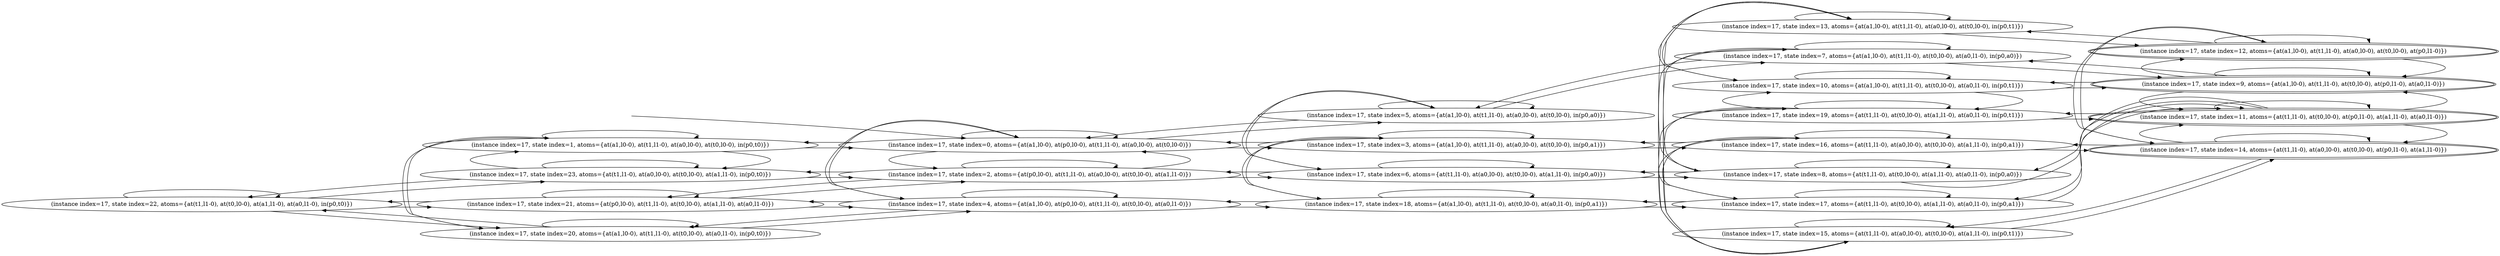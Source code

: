 digraph {
rankdir="LR"
s22[label="(instance index=17, state index=22, atoms={at(t1,l1-0), at(t0,l0-0), at(a1,l1-0), at(a0,l1-0), in(p0,t0)})"]
s21[label="(instance index=17, state index=21, atoms={at(p0,l0-0), at(t1,l1-0), at(t0,l0-0), at(a1,l1-0), at(a0,l1-0)})"]
s20[label="(instance index=17, state index=20, atoms={at(a1,l0-0), at(t1,l1-0), at(t0,l0-0), at(a0,l1-0), in(p0,t0)})"]
s1[label="(instance index=17, state index=1, atoms={at(a1,l0-0), at(t1,l1-0), at(a0,l0-0), at(t0,l0-0), in(p0,t0)})"]
s23[label="(instance index=17, state index=23, atoms={at(t1,l1-0), at(a0,l0-0), at(t0,l0-0), at(a1,l1-0), in(p0,t0)})"]
s2[label="(instance index=17, state index=2, atoms={at(p0,l0-0), at(t1,l1-0), at(a0,l0-0), at(t0,l0-0), at(a1,l1-0)})"]
s4[label="(instance index=17, state index=4, atoms={at(a1,l0-0), at(p0,l0-0), at(t1,l1-0), at(t0,l0-0), at(a0,l1-0)})"]
s0[label="(instance index=17, state index=0, atoms={at(a1,l0-0), at(p0,l0-0), at(t1,l1-0), at(a0,l0-0), at(t0,l0-0)})"]
s5[label="(instance index=17, state index=5, atoms={at(a1,l0-0), at(t1,l1-0), at(a0,l0-0), at(t0,l0-0), in(p0,a0)})"]
s6[label="(instance index=17, state index=6, atoms={at(t1,l1-0), at(a0,l0-0), at(t0,l0-0), at(a1,l1-0), in(p0,a0)})"]
s18[label="(instance index=17, state index=18, atoms={at(a1,l0-0), at(t1,l1-0), at(t0,l0-0), at(a0,l1-0), in(p0,a1)})"]
s3[label="(instance index=17, state index=3, atoms={at(a1,l0-0), at(t1,l1-0), at(a0,l0-0), at(t0,l0-0), in(p0,a1)})"]
s7[label="(instance index=17, state index=7, atoms={at(a1,l0-0), at(t1,l1-0), at(t0,l0-0), at(a0,l1-0), in(p0,a0)})"]
s10[label="(instance index=17, state index=10, atoms={at(a1,l0-0), at(t1,l1-0), at(t0,l0-0), at(a0,l1-0), in(p0,t1)})"]
s19[label="(instance index=17, state index=19, atoms={at(t1,l1-0), at(t0,l0-0), at(a1,l1-0), at(a0,l1-0), in(p0,t1)})"]
s8[label="(instance index=17, state index=8, atoms={at(t1,l1-0), at(t0,l0-0), at(a1,l1-0), at(a0,l1-0), in(p0,a0)})"]
s17[label="(instance index=17, state index=17, atoms={at(t1,l1-0), at(t0,l0-0), at(a1,l1-0), at(a0,l1-0), in(p0,a1)})"]
s13[label="(instance index=17, state index=13, atoms={at(a1,l0-0), at(t1,l1-0), at(a0,l0-0), at(t0,l0-0), in(p0,t1)})"]
s16[label="(instance index=17, state index=16, atoms={at(t1,l1-0), at(a0,l0-0), at(t0,l0-0), at(a1,l1-0), in(p0,a1)})"]
s15[label="(instance index=17, state index=15, atoms={at(t1,l1-0), at(a0,l0-0), at(t0,l0-0), at(a1,l1-0), in(p0,t1)})"]
s11[peripheries=2,label="(instance index=17, state index=11, atoms={at(t1,l1-0), at(t0,l0-0), at(p0,l1-0), at(a1,l1-0), at(a0,l1-0)})"]
s12[peripheries=2,label="(instance index=17, state index=12, atoms={at(a1,l0-0), at(t1,l1-0), at(a0,l0-0), at(t0,l0-0), at(p0,l1-0)})"]
s9[peripheries=2,label="(instance index=17, state index=9, atoms={at(a1,l0-0), at(t1,l1-0), at(t0,l0-0), at(p0,l1-0), at(a0,l1-0)})"]
s14[peripheries=2,label="(instance index=17, state index=14, atoms={at(t1,l1-0), at(a0,l0-0), at(t0,l0-0), at(p0,l1-0), at(a1,l1-0)})"]
Dangling [ label = "", style = invis ]
{ rank = same; Dangling }
Dangling -> s0
{ rank = same; s0}
{ rank = same; s21,s20,s1,s23}
{ rank = same; s2,s4,s0}
{ rank = same; s5,s6,s18,s3}
{ rank = same; s7,s10,s19,s8,s17,s13,s16,s15}
{ rank = same; s11,s12,s9,s14}
{
s22->s23
s22->s22
s22->s21
s22->s20
}
{
s21->s21
s21->s4
s21->s22
s21->s2
s20->s22
s20->s4
s20->s20
s20->s1
s1->s23
s1->s1
s1->s20
s1->s0
s23->s23
s23->s22
s23->s2
s23->s1
}
{
s2->s23
s2->s21
s2->s6
s2->s2
s2->s0
s4->s21
s4->s18
s4->s4
s4->s20
s4->s0
s0->s5
s0->s4
s0->s3
s0->s2
s0->s1
s0->s0
}
{
s5->s7
s5->s6
s5->s5
s5->s0
s6->s5
s6->s6
s6->s2
s6->s8
s18->s4
s18->s3
s18->s18
s18->s17
s3->s3
s3->s18
s3->s0
s3->s16
}
{
s7->s7
s7->s5
s7->s9
s7->s8
s10->s19
s10->s10
s10->s13
s10->s9
s19->s10
s19->s15
s19->s19
s19->s11
s8->s6
s8->s7
s8->s11
s8->s8
s17->s11
s17->s18
s17->s17
s17->s16
s13->s15
s13->s13
s13->s12
s13->s10
s16->s14
s16->s3
s16->s17
s16->s16
s15->s14
s15->s13
s15->s15
s15->s19
}
{
s11->s19
s11->s17
s11->s14
s11->s11
s11->s9
s11->s8
s12->s14
s12->s12
s12->s13
s12->s9
s9->s11
s9->s10
s9->s9
s9->s12
s9->s7
s14->s15
s14->s14
s14->s12
s14->s16
s14->s11
}
}
